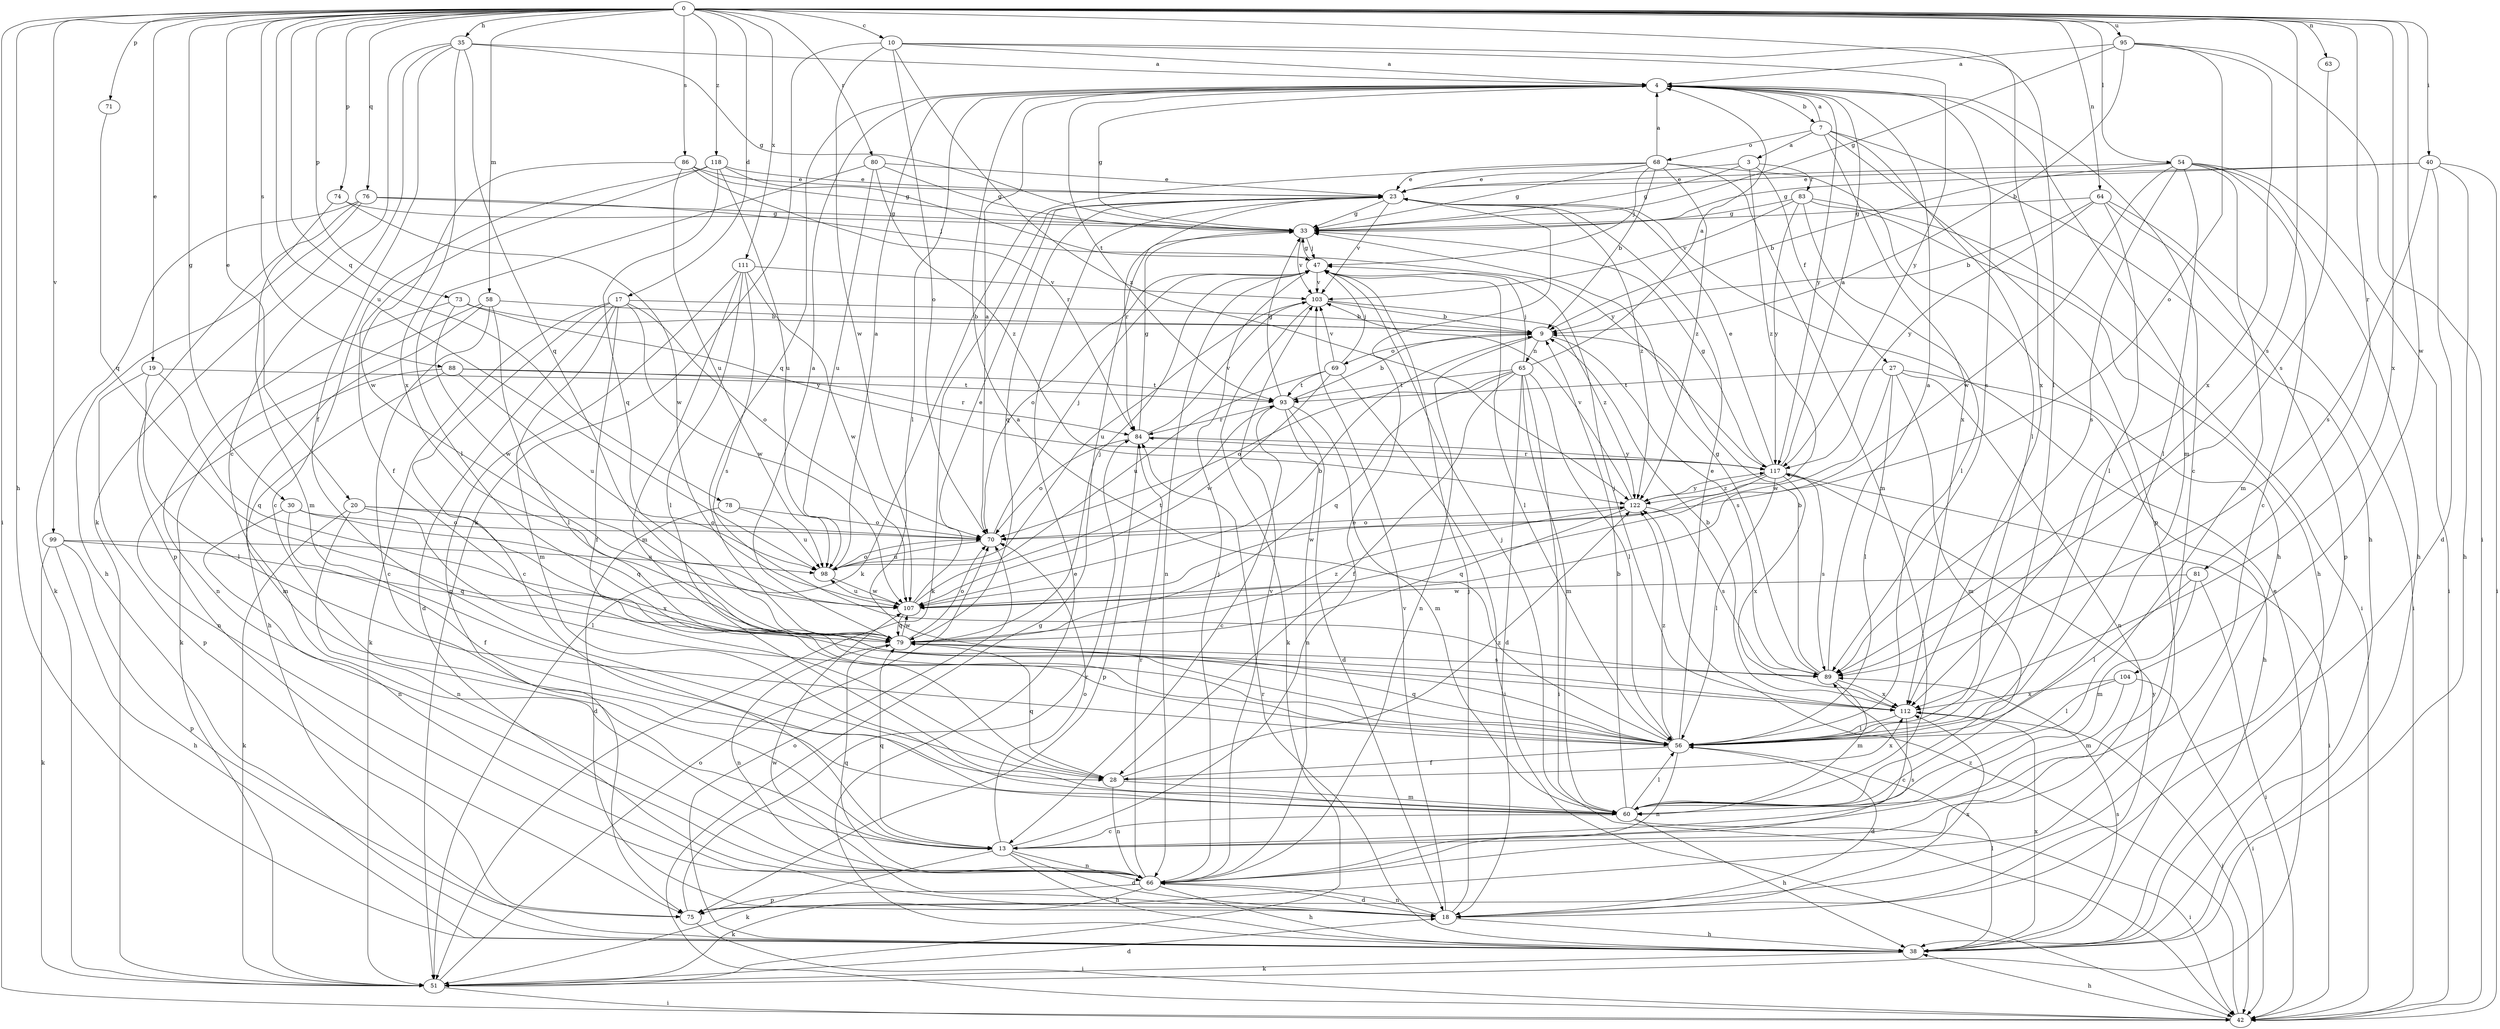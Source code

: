 strict digraph  {
0;
3;
4;
7;
9;
10;
13;
17;
18;
19;
20;
23;
27;
28;
30;
33;
35;
38;
40;
42;
47;
51;
54;
56;
58;
60;
63;
64;
65;
66;
68;
69;
70;
71;
73;
74;
75;
76;
78;
79;
80;
81;
83;
84;
86;
88;
89;
93;
95;
98;
99;
103;
104;
107;
111;
112;
117;
118;
122;
0 -> 10  [label=c];
0 -> 17  [label=d];
0 -> 19  [label=e];
0 -> 20  [label=e];
0 -> 30  [label=g];
0 -> 35  [label=h];
0 -> 38  [label=h];
0 -> 40  [label=i];
0 -> 42  [label=i];
0 -> 54  [label=l];
0 -> 56  [label=l];
0 -> 58  [label=m];
0 -> 63  [label=n];
0 -> 64  [label=n];
0 -> 71  [label=p];
0 -> 73  [label=p];
0 -> 74  [label=p];
0 -> 76  [label=q];
0 -> 78  [label=q];
0 -> 80  [label=r];
0 -> 81  [label=r];
0 -> 86  [label=s];
0 -> 88  [label=s];
0 -> 89  [label=s];
0 -> 95  [label=u];
0 -> 98  [label=u];
0 -> 99  [label=v];
0 -> 104  [label=w];
0 -> 111  [label=x];
0 -> 112  [label=x];
0 -> 118  [label=z];
3 -> 23  [label=e];
3 -> 27  [label=f];
3 -> 33  [label=g];
3 -> 83  [label=r];
3 -> 122  [label=z];
4 -> 7  [label=b];
4 -> 13  [label=c];
4 -> 33  [label=g];
4 -> 56  [label=l];
4 -> 60  [label=m];
4 -> 79  [label=q];
4 -> 89  [label=s];
4 -> 93  [label=t];
4 -> 117  [label=y];
7 -> 3  [label=a];
7 -> 4  [label=a];
7 -> 38  [label=h];
7 -> 56  [label=l];
7 -> 68  [label=o];
7 -> 75  [label=p];
7 -> 112  [label=x];
9 -> 65  [label=n];
9 -> 66  [label=n];
9 -> 69  [label=o];
9 -> 89  [label=s];
10 -> 4  [label=a];
10 -> 51  [label=k];
10 -> 70  [label=o];
10 -> 107  [label=w];
10 -> 112  [label=x];
10 -> 117  [label=y];
10 -> 122  [label=z];
13 -> 18  [label=d];
13 -> 23  [label=e];
13 -> 38  [label=h];
13 -> 51  [label=k];
13 -> 66  [label=n];
13 -> 70  [label=o];
13 -> 79  [label=q];
17 -> 9  [label=b];
17 -> 13  [label=c];
17 -> 18  [label=d];
17 -> 28  [label=f];
17 -> 51  [label=k];
17 -> 60  [label=m];
17 -> 70  [label=o];
17 -> 107  [label=w];
18 -> 38  [label=h];
18 -> 47  [label=j];
18 -> 66  [label=n];
18 -> 103  [label=v];
18 -> 107  [label=w];
18 -> 112  [label=x];
18 -> 117  [label=y];
19 -> 56  [label=l];
19 -> 75  [label=p];
19 -> 79  [label=q];
19 -> 93  [label=t];
20 -> 51  [label=k];
20 -> 56  [label=l];
20 -> 66  [label=n];
20 -> 70  [label=o];
20 -> 112  [label=x];
23 -> 33  [label=g];
23 -> 51  [label=k];
23 -> 79  [label=q];
23 -> 84  [label=r];
23 -> 103  [label=v];
23 -> 122  [label=z];
27 -> 38  [label=h];
27 -> 56  [label=l];
27 -> 60  [label=m];
27 -> 66  [label=n];
27 -> 93  [label=t];
27 -> 107  [label=w];
28 -> 60  [label=m];
28 -> 66  [label=n];
28 -> 79  [label=q];
28 -> 112  [label=x];
28 -> 122  [label=z];
30 -> 28  [label=f];
30 -> 66  [label=n];
30 -> 70  [label=o];
30 -> 79  [label=q];
33 -> 47  [label=j];
33 -> 103  [label=v];
35 -> 4  [label=a];
35 -> 13  [label=c];
35 -> 28  [label=f];
35 -> 33  [label=g];
35 -> 51  [label=k];
35 -> 79  [label=q];
35 -> 112  [label=x];
38 -> 23  [label=e];
38 -> 51  [label=k];
38 -> 56  [label=l];
38 -> 70  [label=o];
38 -> 84  [label=r];
38 -> 89  [label=s];
38 -> 112  [label=x];
40 -> 18  [label=d];
40 -> 23  [label=e];
40 -> 33  [label=g];
40 -> 38  [label=h];
40 -> 42  [label=i];
40 -> 89  [label=s];
42 -> 33  [label=g];
42 -> 38  [label=h];
42 -> 122  [label=z];
47 -> 33  [label=g];
47 -> 56  [label=l];
47 -> 66  [label=n];
47 -> 70  [label=o];
47 -> 103  [label=v];
51 -> 18  [label=d];
51 -> 23  [label=e];
51 -> 42  [label=i];
51 -> 70  [label=o];
54 -> 9  [label=b];
54 -> 13  [label=c];
54 -> 23  [label=e];
54 -> 38  [label=h];
54 -> 42  [label=i];
54 -> 56  [label=l];
54 -> 60  [label=m];
54 -> 89  [label=s];
54 -> 107  [label=w];
56 -> 4  [label=a];
56 -> 18  [label=d];
56 -> 23  [label=e];
56 -> 28  [label=f];
56 -> 66  [label=n];
56 -> 79  [label=q];
56 -> 122  [label=z];
58 -> 9  [label=b];
58 -> 13  [label=c];
58 -> 38  [label=h];
58 -> 51  [label=k];
58 -> 56  [label=l];
60 -> 9  [label=b];
60 -> 13  [label=c];
60 -> 38  [label=h];
60 -> 42  [label=i];
60 -> 47  [label=j];
60 -> 56  [label=l];
63 -> 89  [label=s];
64 -> 9  [label=b];
64 -> 33  [label=g];
64 -> 42  [label=i];
64 -> 56  [label=l];
64 -> 75  [label=p];
64 -> 117  [label=y];
65 -> 4  [label=a];
65 -> 18  [label=d];
65 -> 28  [label=f];
65 -> 42  [label=i];
65 -> 47  [label=j];
65 -> 56  [label=l];
65 -> 60  [label=m];
65 -> 70  [label=o];
65 -> 79  [label=q];
65 -> 93  [label=t];
66 -> 18  [label=d];
66 -> 38  [label=h];
66 -> 47  [label=j];
66 -> 51  [label=k];
66 -> 75  [label=p];
66 -> 79  [label=q];
66 -> 84  [label=r];
66 -> 89  [label=s];
66 -> 103  [label=v];
68 -> 4  [label=a];
68 -> 9  [label=b];
68 -> 23  [label=e];
68 -> 33  [label=g];
68 -> 38  [label=h];
68 -> 47  [label=j];
68 -> 51  [label=k];
68 -> 60  [label=m];
68 -> 122  [label=z];
69 -> 42  [label=i];
69 -> 47  [label=j];
69 -> 93  [label=t];
69 -> 98  [label=u];
69 -> 103  [label=v];
69 -> 107  [label=w];
70 -> 4  [label=a];
70 -> 47  [label=j];
70 -> 98  [label=u];
71 -> 79  [label=q];
73 -> 9  [label=b];
73 -> 66  [label=n];
73 -> 107  [label=w];
73 -> 117  [label=y];
74 -> 33  [label=g];
74 -> 60  [label=m];
74 -> 107  [label=w];
75 -> 42  [label=i];
75 -> 84  [label=r];
76 -> 33  [label=g];
76 -> 38  [label=h];
76 -> 47  [label=j];
76 -> 51  [label=k];
76 -> 75  [label=p];
78 -> 18  [label=d];
78 -> 70  [label=o];
78 -> 98  [label=u];
79 -> 4  [label=a];
79 -> 47  [label=j];
79 -> 66  [label=n];
79 -> 70  [label=o];
79 -> 89  [label=s];
79 -> 107  [label=w];
79 -> 122  [label=z];
80 -> 23  [label=e];
80 -> 33  [label=g];
80 -> 56  [label=l];
80 -> 98  [label=u];
80 -> 122  [label=z];
81 -> 42  [label=i];
81 -> 56  [label=l];
81 -> 60  [label=m];
81 -> 107  [label=w];
83 -> 33  [label=g];
83 -> 38  [label=h];
83 -> 42  [label=i];
83 -> 56  [label=l];
83 -> 103  [label=v];
83 -> 117  [label=y];
84 -> 33  [label=g];
84 -> 70  [label=o];
84 -> 75  [label=p];
84 -> 103  [label=v];
84 -> 117  [label=y];
86 -> 23  [label=e];
86 -> 33  [label=g];
86 -> 84  [label=r];
86 -> 98  [label=u];
86 -> 107  [label=w];
88 -> 60  [label=m];
88 -> 66  [label=n];
88 -> 84  [label=r];
88 -> 93  [label=t];
88 -> 98  [label=u];
89 -> 4  [label=a];
89 -> 9  [label=b];
89 -> 33  [label=g];
89 -> 60  [label=m];
89 -> 112  [label=x];
93 -> 9  [label=b];
93 -> 13  [label=c];
93 -> 18  [label=d];
93 -> 33  [label=g];
93 -> 60  [label=m];
93 -> 66  [label=n];
93 -> 84  [label=r];
95 -> 4  [label=a];
95 -> 9  [label=b];
95 -> 33  [label=g];
95 -> 42  [label=i];
95 -> 70  [label=o];
95 -> 112  [label=x];
98 -> 4  [label=a];
98 -> 70  [label=o];
98 -> 107  [label=w];
99 -> 38  [label=h];
99 -> 51  [label=k];
99 -> 75  [label=p];
99 -> 79  [label=q];
99 -> 98  [label=u];
103 -> 9  [label=b];
103 -> 51  [label=k];
103 -> 98  [label=u];
103 -> 122  [label=z];
104 -> 42  [label=i];
104 -> 56  [label=l];
104 -> 60  [label=m];
104 -> 112  [label=x];
107 -> 9  [label=b];
107 -> 23  [label=e];
107 -> 79  [label=q];
107 -> 93  [label=t];
107 -> 98  [label=u];
111 -> 56  [label=l];
111 -> 60  [label=m];
111 -> 75  [label=p];
111 -> 89  [label=s];
111 -> 103  [label=v];
111 -> 107  [label=w];
112 -> 9  [label=b];
112 -> 13  [label=c];
112 -> 42  [label=i];
112 -> 47  [label=j];
112 -> 56  [label=l];
117 -> 4  [label=a];
117 -> 23  [label=e];
117 -> 33  [label=g];
117 -> 42  [label=i];
117 -> 56  [label=l];
117 -> 84  [label=r];
117 -> 89  [label=s];
117 -> 107  [label=w];
117 -> 112  [label=x];
117 -> 122  [label=z];
118 -> 13  [label=c];
118 -> 23  [label=e];
118 -> 28  [label=f];
118 -> 79  [label=q];
118 -> 98  [label=u];
118 -> 117  [label=y];
122 -> 70  [label=o];
122 -> 79  [label=q];
122 -> 89  [label=s];
122 -> 103  [label=v];
122 -> 117  [label=y];
}
